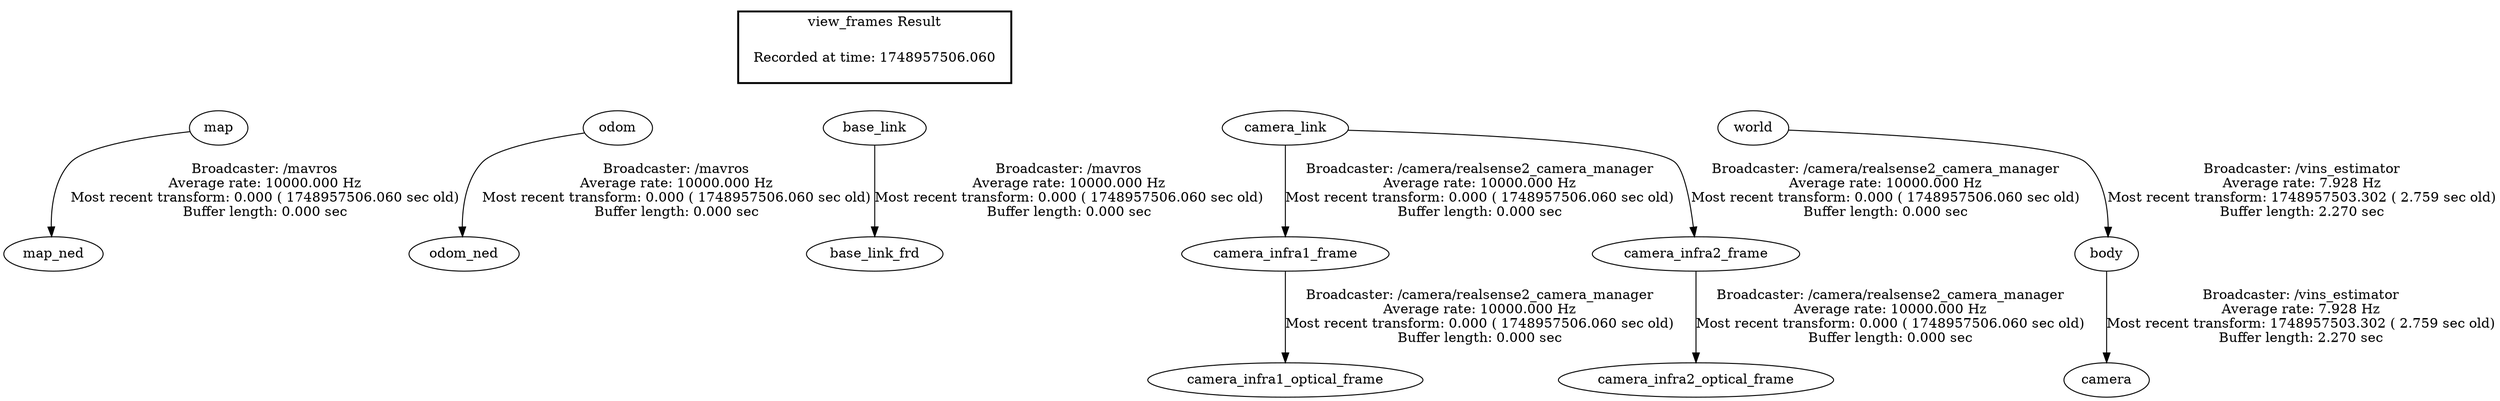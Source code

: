 digraph G {
"map" -> "map_ned"[label="Broadcaster: /mavros\nAverage rate: 10000.000 Hz\nMost recent transform: 0.000 ( 1748957506.060 sec old)\nBuffer length: 0.000 sec\n"];
"odom" -> "odom_ned"[label="Broadcaster: /mavros\nAverage rate: 10000.000 Hz\nMost recent transform: 0.000 ( 1748957506.060 sec old)\nBuffer length: 0.000 sec\n"];
"base_link" -> "base_link_frd"[label="Broadcaster: /mavros\nAverage rate: 10000.000 Hz\nMost recent transform: 0.000 ( 1748957506.060 sec old)\nBuffer length: 0.000 sec\n"];
"camera_link" -> "camera_infra1_frame"[label="Broadcaster: /camera/realsense2_camera_manager\nAverage rate: 10000.000 Hz\nMost recent transform: 0.000 ( 1748957506.060 sec old)\nBuffer length: 0.000 sec\n"];
"camera_infra1_frame" -> "camera_infra1_optical_frame"[label="Broadcaster: /camera/realsense2_camera_manager\nAverage rate: 10000.000 Hz\nMost recent transform: 0.000 ( 1748957506.060 sec old)\nBuffer length: 0.000 sec\n"];
"camera_link" -> "camera_infra2_frame"[label="Broadcaster: /camera/realsense2_camera_manager\nAverage rate: 10000.000 Hz\nMost recent transform: 0.000 ( 1748957506.060 sec old)\nBuffer length: 0.000 sec\n"];
"camera_infra2_frame" -> "camera_infra2_optical_frame"[label="Broadcaster: /camera/realsense2_camera_manager\nAverage rate: 10000.000 Hz\nMost recent transform: 0.000 ( 1748957506.060 sec old)\nBuffer length: 0.000 sec\n"];
"world" -> "body"[label="Broadcaster: /vins_estimator\nAverage rate: 7.928 Hz\nMost recent transform: 1748957503.302 ( 2.759 sec old)\nBuffer length: 2.270 sec\n"];
"body" -> "camera"[label="Broadcaster: /vins_estimator\nAverage rate: 7.928 Hz\nMost recent transform: 1748957503.302 ( 2.759 sec old)\nBuffer length: 2.270 sec\n"];
edge [style=invis];
 subgraph cluster_legend { style=bold; color=black; label ="view_frames Result";
"Recorded at time: 1748957506.060"[ shape=plaintext ] ;
 }->"map";
edge [style=invis];
 subgraph cluster_legend { style=bold; color=black; label ="view_frames Result";
"Recorded at time: 1748957506.060"[ shape=plaintext ] ;
 }->"odom";
edge [style=invis];
 subgraph cluster_legend { style=bold; color=black; label ="view_frames Result";
"Recorded at time: 1748957506.060"[ shape=plaintext ] ;
 }->"base_link";
edge [style=invis];
 subgraph cluster_legend { style=bold; color=black; label ="view_frames Result";
"Recorded at time: 1748957506.060"[ shape=plaintext ] ;
 }->"camera_link";
edge [style=invis];
 subgraph cluster_legend { style=bold; color=black; label ="view_frames Result";
"Recorded at time: 1748957506.060"[ shape=plaintext ] ;
 }->"world";
}